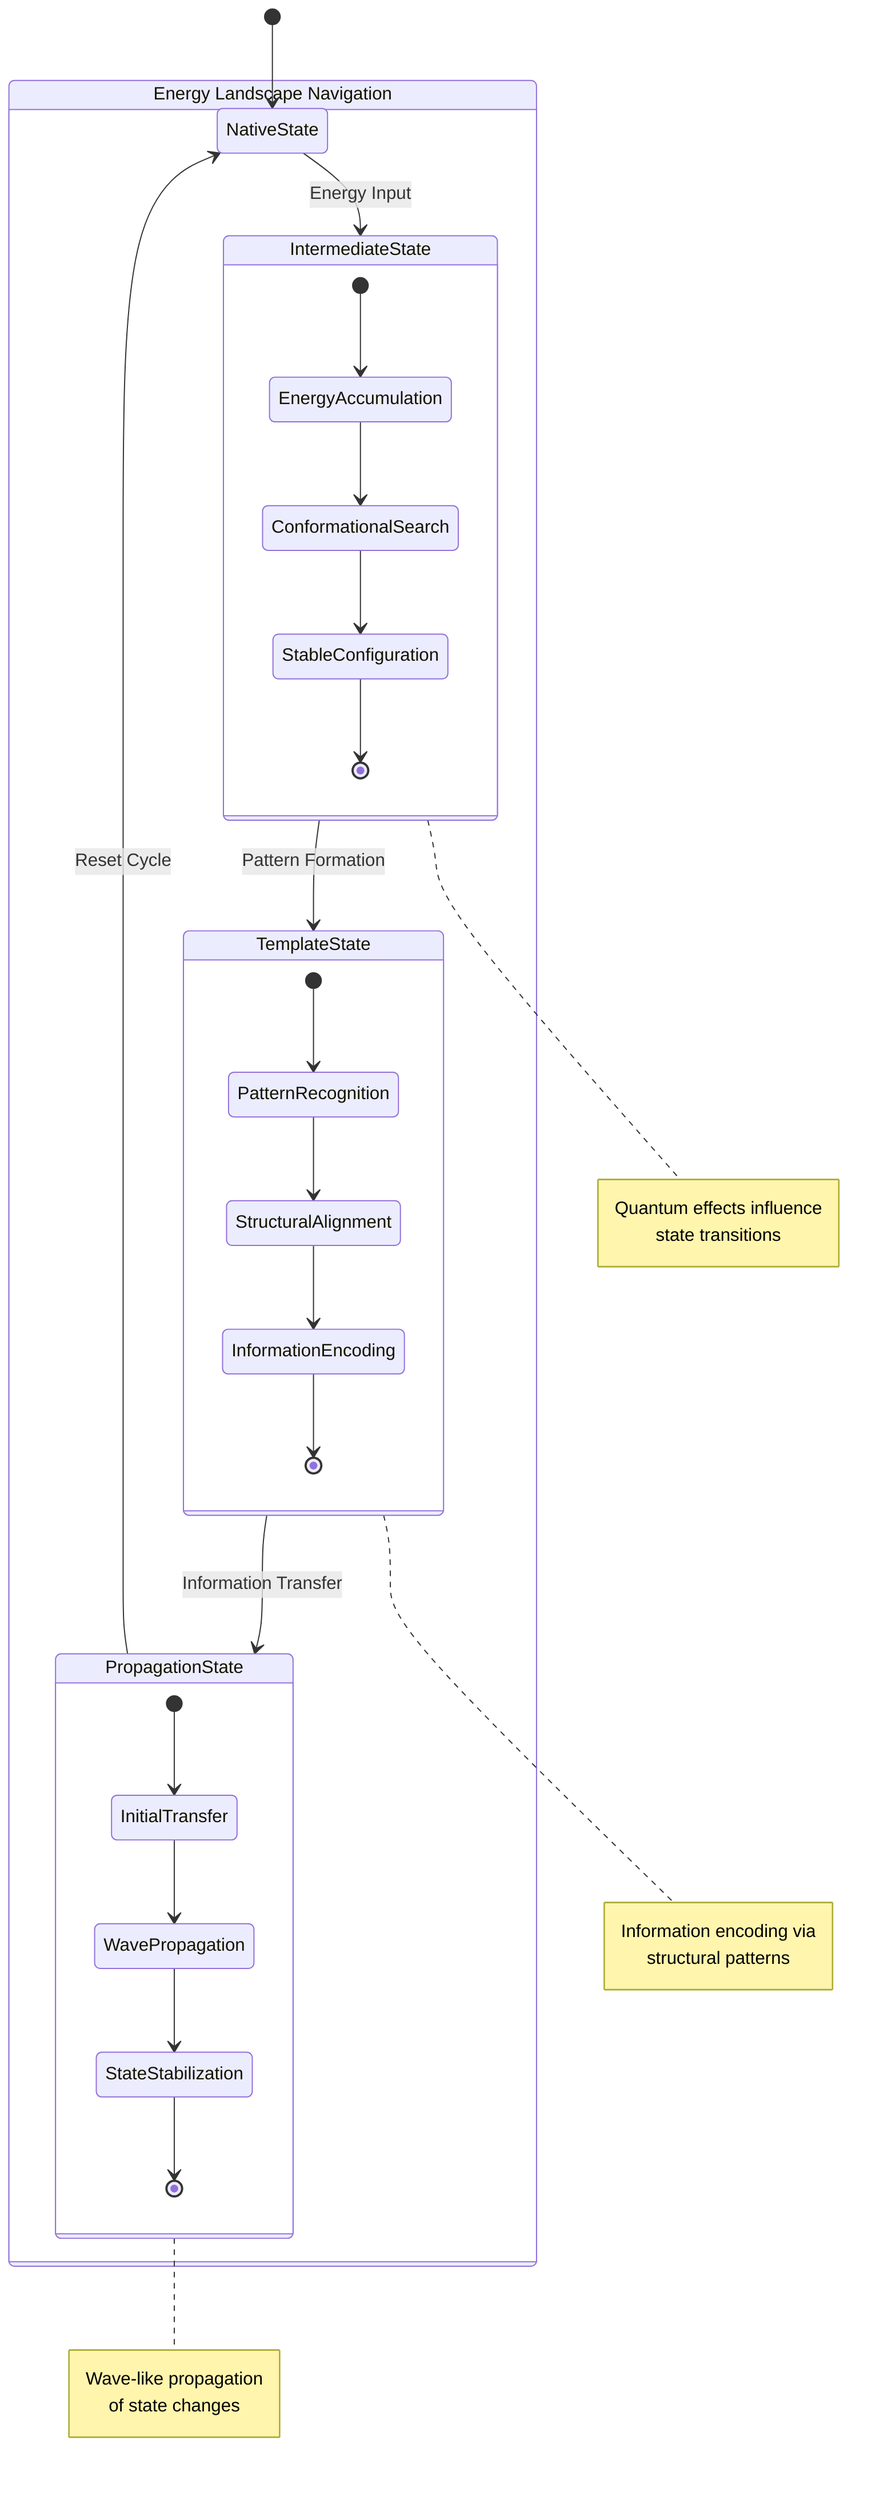 stateDiagram-v2
    [*] --> NativeState

    state "Energy Landscape Navigation" as ELN {
        NativeState --> IntermediateState: Energy Input
        IntermediateState --> TemplateState: Pattern Formation
        TemplateState --> PropagationState: Information Transfer
        PropagationState --> NativeState: Reset Cycle
    }

    state IntermediateState {
        [*] --> EnergyAccumulation
        EnergyAccumulation --> ConformationalSearch
        ConformationalSearch --> StableConfiguration
        StableConfiguration --> [*]
    }

    state TemplateState {
        [*] --> PatternRecognition
        PatternRecognition --> StructuralAlignment
        StructuralAlignment --> InformationEncoding
        InformationEncoding --> [*]
    }

    state PropagationState {
        [*] --> InitialTransfer
        InitialTransfer --> WavePropagation
        WavePropagation --> StateStabilization
        StateStabilization --> [*]
    }

    note right of IntermediateState
        Quantum effects influence
        state transitions
    end note

    note right of TemplateState
        Information encoding via
        structural patterns
    end note

    note right of PropagationState
        Wave-like propagation
        of state changes
    end note